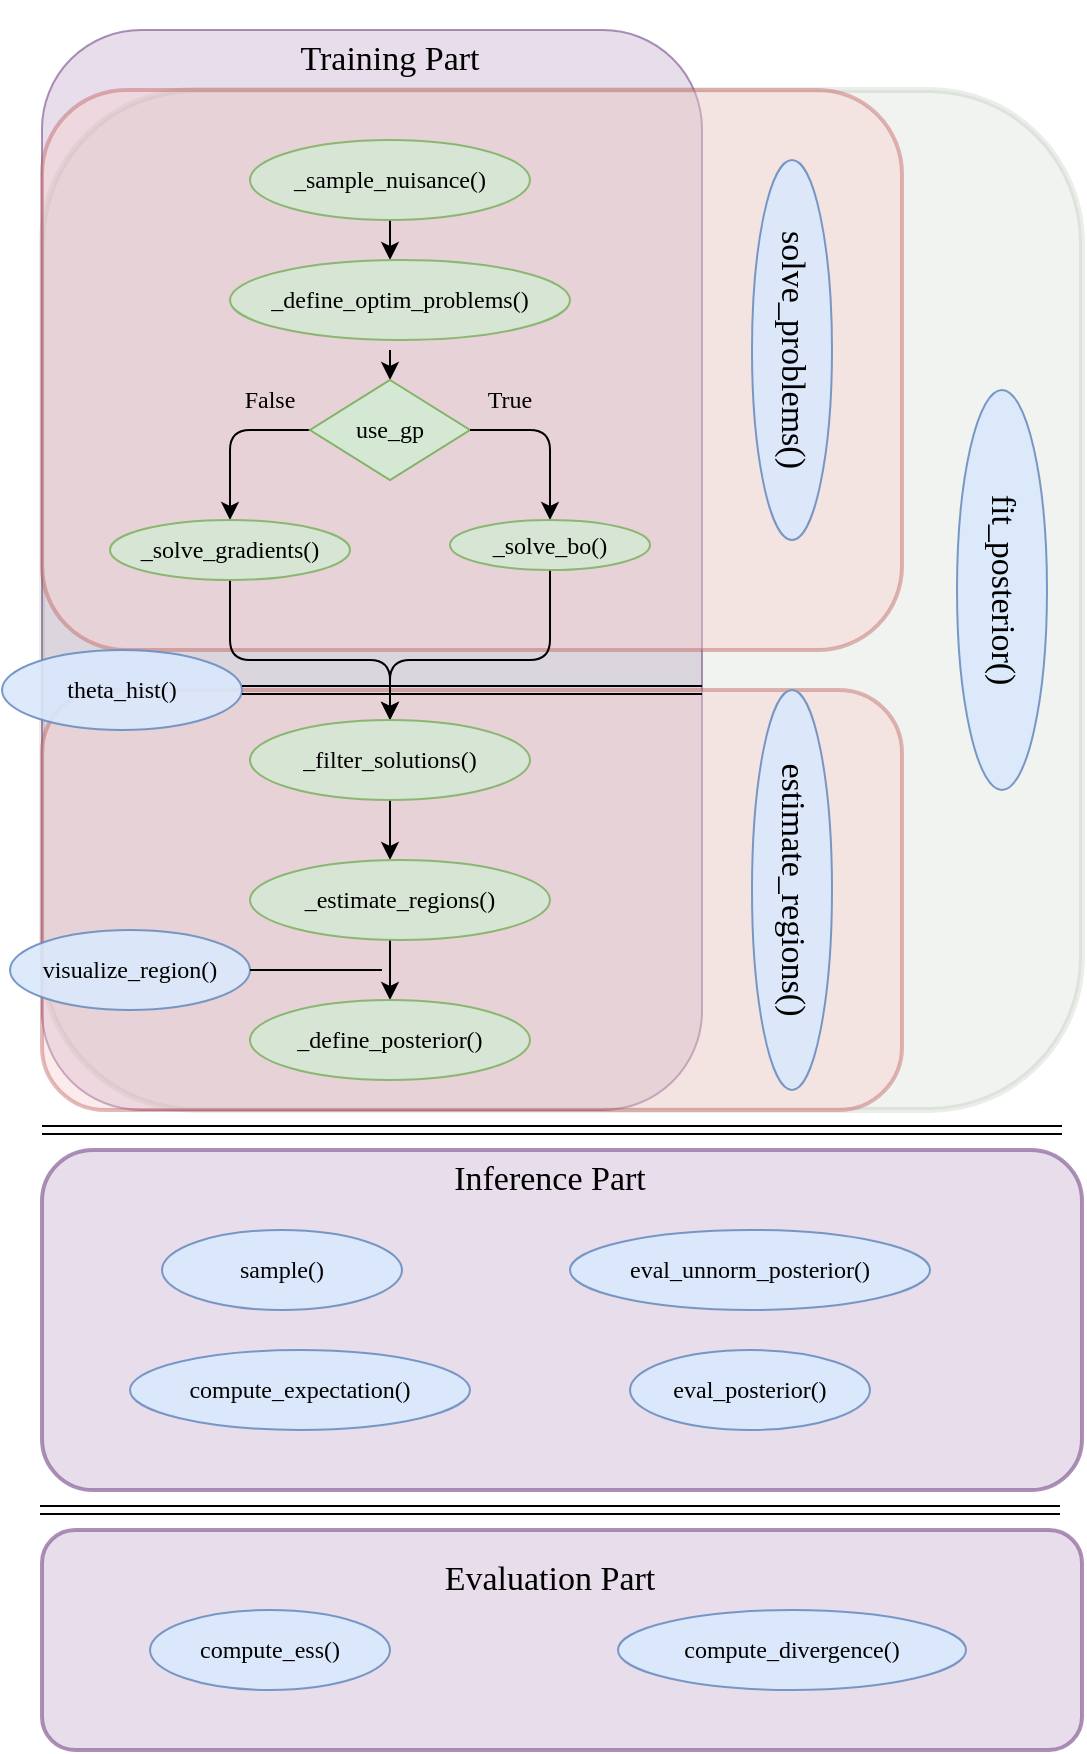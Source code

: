 <mxfile version="13.6.2" type="github"><diagram id="C5RBs43oDa-KdzZeNtuy" name="Page-1"><mxGraphModel dx="1350" dy="738" grid="1" gridSize="10" guides="1" tooltips="1" connect="1" arrows="1" fold="1" page="1" pageScale="1" pageWidth="827" pageHeight="1169" math="0" shadow="0"><root><mxCell id="WIyWlLk6GJQsqaUBKTNV-0"/><mxCell id="WIyWlLk6GJQsqaUBKTNV-1" parent="WIyWlLk6GJQsqaUBKTNV-0"/><mxCell id="qcAdu_9-AjF_YOfYh3q7-18" value="" style="rounded=1;whiteSpace=wrap;html=1;fillColor=#e1d5e7;strokeColor=#9673a6;opacity=80;fontFamily=Garamond;" vertex="1" parent="WIyWlLk6GJQsqaUBKTNV-1"><mxGeometry x="110" y="60" width="330" height="540" as="geometry"/></mxCell><mxCell id="qcAdu_9-AjF_YOfYh3q7-25" value="" style="rounded=1;whiteSpace=wrap;html=1;fillColor=#6d8764;strokeColor=#3A5431;opacity=10;strokeWidth=3;fontColor=#ffffff;fontFamily=Garamond;" vertex="1" parent="WIyWlLk6GJQsqaUBKTNV-1"><mxGeometry x="110" y="90" width="520" height="510" as="geometry"/></mxCell><mxCell id="qcAdu_9-AjF_YOfYh3q7-22" value="" style="rounded=1;whiteSpace=wrap;html=1;fillColor=#f8cecc;strokeColor=#b85450;opacity=40;strokeWidth=2;fontFamily=Garamond;" vertex="1" parent="WIyWlLk6GJQsqaUBKTNV-1"><mxGeometry x="110" y="390" width="430" height="210" as="geometry"/></mxCell><mxCell id="qcAdu_9-AjF_YOfYh3q7-21" value="" style="rounded=1;whiteSpace=wrap;html=1;fillColor=#f8cecc;strokeColor=#b85450;opacity=40;strokeWidth=2;perimeterSpacing=4;fontFamily=Garamond;" vertex="1" parent="WIyWlLk6GJQsqaUBKTNV-1"><mxGeometry x="110" y="90" width="430" height="280" as="geometry"/></mxCell><mxCell id="qcAdu_9-AjF_YOfYh3q7-48" value="" style="rounded=1;whiteSpace=wrap;html=1;fillColor=#e1d5e7;strokeColor=#9673a6;opacity=80;fontFamily=Garamond;strokeWidth=2;" vertex="1" parent="WIyWlLk6GJQsqaUBKTNV-1"><mxGeometry x="110" y="620" width="520" height="170" as="geometry"/></mxCell><mxCell id="qcAdu_9-AjF_YOfYh3q7-4" style="edgeStyle=orthogonalEdgeStyle;rounded=0;orthogonalLoop=1;jettySize=auto;html=1;exitX=0.5;exitY=1;exitDx=0;exitDy=0;entryX=0.5;entryY=0;entryDx=0;entryDy=0;fontFamily=Garamond;" edge="1" parent="WIyWlLk6GJQsqaUBKTNV-1"><mxGeometry relative="1" as="geometry"><mxPoint x="284" y="155" as="sourcePoint"/><mxPoint x="284" y="175" as="targetPoint"/></mxGeometry></mxCell><mxCell id="qcAdu_9-AjF_YOfYh3q7-11" style="edgeStyle=orthogonalEdgeStyle;rounded=0;orthogonalLoop=1;jettySize=auto;html=1;exitX=0.5;exitY=1;exitDx=0;exitDy=0;entryX=0.5;entryY=0;entryDx=0;entryDy=0;fontFamily=Garamond;" edge="1" parent="WIyWlLk6GJQsqaUBKTNV-1" target="qcAdu_9-AjF_YOfYh3q7-7"><mxGeometry relative="1" as="geometry"><mxPoint x="284" y="220" as="sourcePoint"/></mxGeometry></mxCell><mxCell id="qcAdu_9-AjF_YOfYh3q7-6" value="" style="endArrow=classic;html=1;entryX=0.5;entryY=0;entryDx=0;entryDy=0;exitX=0;exitY=0.5;exitDx=0;exitDy=0;fontFamily=Garamond;" edge="1" parent="WIyWlLk6GJQsqaUBKTNV-1" source="qcAdu_9-AjF_YOfYh3q7-7" target="qcAdu_9-AjF_YOfYh3q7-30"><mxGeometry width="50" height="50" relative="1" as="geometry"><mxPoint x="244" y="265" as="sourcePoint"/><mxPoint x="204" y="305" as="targetPoint"/><Array as="points"><mxPoint x="204" y="260"/></Array></mxGeometry></mxCell><mxCell id="qcAdu_9-AjF_YOfYh3q7-7" value="use_gp" style="rhombus;whiteSpace=wrap;html=1;fillColor=#d5e8d4;strokeColor=#82b366;fontFamily=Garamond;" vertex="1" parent="WIyWlLk6GJQsqaUBKTNV-1"><mxGeometry x="244" y="235" width="80" height="50" as="geometry"/></mxCell><mxCell id="qcAdu_9-AjF_YOfYh3q7-9" value="" style="endArrow=classic;html=1;exitX=1;exitY=0.5;exitDx=0;exitDy=0;entryX=0.5;entryY=0;entryDx=0;entryDy=0;fontFamily=Garamond;" edge="1" parent="WIyWlLk6GJQsqaUBKTNV-1" source="qcAdu_9-AjF_YOfYh3q7-7" target="qcAdu_9-AjF_YOfYh3q7-31"><mxGeometry width="50" height="50" relative="1" as="geometry"><mxPoint x="514" y="455" as="sourcePoint"/><mxPoint x="364" y="305" as="targetPoint"/><Array as="points"><mxPoint x="364" y="260"/></Array></mxGeometry></mxCell><mxCell id="qcAdu_9-AjF_YOfYh3q7-12" value="False" style="text;html=1;strokeColor=none;fillColor=none;align=center;verticalAlign=middle;whiteSpace=wrap;rounded=0;fontFamily=Garamond;" vertex="1" parent="WIyWlLk6GJQsqaUBKTNV-1"><mxGeometry x="204" y="235" width="40" height="20" as="geometry"/></mxCell><mxCell id="qcAdu_9-AjF_YOfYh3q7-13" value="&lt;div&gt;True&lt;/div&gt;" style="text;html=1;strokeColor=none;fillColor=none;align=center;verticalAlign=middle;whiteSpace=wrap;rounded=0;fontFamily=Garamond;" vertex="1" parent="WIyWlLk6GJQsqaUBKTNV-1"><mxGeometry x="329" y="235" width="30" height="20" as="geometry"/></mxCell><mxCell id="qcAdu_9-AjF_YOfYh3q7-14" value="" style="endArrow=classic;html=1;exitX=0.5;exitY=1;exitDx=0;exitDy=0;entryX=0.5;entryY=0;entryDx=0;entryDy=0;fontFamily=Garamond;" edge="1" parent="WIyWlLk6GJQsqaUBKTNV-1"><mxGeometry width="50" height="50" relative="1" as="geometry"><mxPoint x="284" y="445" as="sourcePoint"/><mxPoint x="284" y="475" as="targetPoint"/></mxGeometry></mxCell><mxCell id="qcAdu_9-AjF_YOfYh3q7-15" value="" style="endArrow=classic;html=1;exitX=0.5;exitY=1;exitDx=0;exitDy=0;entryX=0.5;entryY=0;entryDx=0;entryDy=0;fontFamily=Garamond;" edge="1" parent="WIyWlLk6GJQsqaUBKTNV-1"><mxGeometry width="50" height="50" relative="1" as="geometry"><mxPoint x="284" y="515" as="sourcePoint"/><mxPoint x="284" y="545" as="targetPoint"/></mxGeometry></mxCell><mxCell id="qcAdu_9-AjF_YOfYh3q7-16" value="" style="endArrow=classic;html=1;exitX=0.5;exitY=1;exitDx=0;exitDy=0;entryX=0.5;entryY=0;entryDx=0;entryDy=0;fontFamily=Garamond;" edge="1" parent="WIyWlLk6GJQsqaUBKTNV-1" source="qcAdu_9-AjF_YOfYh3q7-30"><mxGeometry width="50" height="50" relative="1" as="geometry"><mxPoint x="204" y="345" as="sourcePoint"/><mxPoint x="284" y="405" as="targetPoint"/><Array as="points"><mxPoint x="204" y="375"/><mxPoint x="284" y="375"/></Array></mxGeometry></mxCell><mxCell id="qcAdu_9-AjF_YOfYh3q7-17" value="" style="endArrow=classic;html=1;exitX=0.5;exitY=1;exitDx=0;exitDy=0;fontFamily=Garamond;" edge="1" parent="WIyWlLk6GJQsqaUBKTNV-1" source="qcAdu_9-AjF_YOfYh3q7-31"><mxGeometry width="50" height="50" relative="1" as="geometry"><mxPoint x="364" y="345" as="sourcePoint"/><mxPoint x="284" y="405" as="targetPoint"/><Array as="points"><mxPoint x="364" y="375"/><mxPoint x="284" y="375"/></Array></mxGeometry></mxCell><mxCell id="qcAdu_9-AjF_YOfYh3q7-19" value="&lt;div style=&quot;font-size: 17px&quot;&gt;&lt;font style=&quot;font-size: 17px&quot;&gt;Training Part&lt;/font&gt;&lt;/div&gt;" style="text;html=1;strokeColor=none;fillColor=none;align=center;verticalAlign=middle;whiteSpace=wrap;rounded=0;fontFamily=Garamond;" vertex="1" parent="WIyWlLk6GJQsqaUBKTNV-1"><mxGeometry x="214" y="45" width="140" height="60" as="geometry"/></mxCell><mxCell id="qcAdu_9-AjF_YOfYh3q7-28" value="_sample_nuisance()" style="ellipse;whiteSpace=wrap;html=1;strokeWidth=1;opacity=90;fillColor=#d5e8d4;strokeColor=#82b366;fontFamily=Garamond;" vertex="1" parent="WIyWlLk6GJQsqaUBKTNV-1"><mxGeometry x="214" y="115" width="140" height="40" as="geometry"/></mxCell><mxCell id="qcAdu_9-AjF_YOfYh3q7-29" value="_define_optim_problems()" style="ellipse;whiteSpace=wrap;html=1;strokeWidth=1;opacity=90;fillColor=#d5e8d4;strokeColor=#82b366;fontFamily=Garamond;" vertex="1" parent="WIyWlLk6GJQsqaUBKTNV-1"><mxGeometry x="204" y="175" width="170" height="40" as="geometry"/></mxCell><mxCell id="qcAdu_9-AjF_YOfYh3q7-30" value="_solve_gradients()" style="ellipse;whiteSpace=wrap;html=1;strokeWidth=1;opacity=90;fillColor=#d5e8d4;strokeColor=#82b366;fontFamily=Garamond;" vertex="1" parent="WIyWlLk6GJQsqaUBKTNV-1"><mxGeometry x="144" y="305" width="120" height="30" as="geometry"/></mxCell><mxCell id="qcAdu_9-AjF_YOfYh3q7-31" value="_solve_bo()" style="ellipse;whiteSpace=wrap;html=1;strokeWidth=1;opacity=90;fillColor=#d5e8d4;strokeColor=#82b366;fontFamily=Garamond;" vertex="1" parent="WIyWlLk6GJQsqaUBKTNV-1"><mxGeometry x="314" y="305" width="100" height="25" as="geometry"/></mxCell><mxCell id="qcAdu_9-AjF_YOfYh3q7-32" value="_filter_solutions()" style="ellipse;whiteSpace=wrap;html=1;strokeWidth=1;opacity=90;fillColor=#d5e8d4;strokeColor=#82b366;fontFamily=Garamond;" vertex="1" parent="WIyWlLk6GJQsqaUBKTNV-1"><mxGeometry x="214" y="405" width="140" height="40" as="geometry"/></mxCell><mxCell id="qcAdu_9-AjF_YOfYh3q7-33" value="_estimate_regions()" style="ellipse;whiteSpace=wrap;html=1;strokeWidth=1;opacity=90;fillColor=#d5e8d4;strokeColor=#82b366;fontFamily=Garamond;" vertex="1" parent="WIyWlLk6GJQsqaUBKTNV-1"><mxGeometry x="214" y="475" width="150" height="40" as="geometry"/></mxCell><mxCell id="qcAdu_9-AjF_YOfYh3q7-34" value="_define_posterior()" style="ellipse;whiteSpace=wrap;html=1;strokeWidth=1;opacity=90;fillColor=#d5e8d4;strokeColor=#82b366;fontFamily=Garamond;" vertex="1" parent="WIyWlLk6GJQsqaUBKTNV-1"><mxGeometry x="214" y="545" width="140" height="40" as="geometry"/></mxCell><mxCell id="qcAdu_9-AjF_YOfYh3q7-40" value="" style="shape=link;html=1;fontFamily=Garamond;" edge="1" parent="WIyWlLk6GJQsqaUBKTNV-1"><mxGeometry width="100" relative="1" as="geometry"><mxPoint x="110" y="610" as="sourcePoint"/><mxPoint x="620" y="610" as="targetPoint"/><Array as="points"><mxPoint x="280" y="610"/></Array></mxGeometry></mxCell><mxCell id="qcAdu_9-AjF_YOfYh3q7-41" value="sample()" style="ellipse;whiteSpace=wrap;html=1;strokeWidth=1;opacity=90;fillColor=#dae8fc;strokeColor=#6c8ebf;fontFamily=Garamond;" vertex="1" parent="WIyWlLk6GJQsqaUBKTNV-1"><mxGeometry x="170" y="660" width="120" height="40" as="geometry"/></mxCell><mxCell id="qcAdu_9-AjF_YOfYh3q7-42" value="eval_posterior()" style="ellipse;whiteSpace=wrap;html=1;strokeWidth=1;opacity=90;fillColor=#dae8fc;strokeColor=#6c8ebf;fontFamily=Garamond;" vertex="1" parent="WIyWlLk6GJQsqaUBKTNV-1"><mxGeometry x="404" y="720" width="120" height="40" as="geometry"/></mxCell><mxCell id="qcAdu_9-AjF_YOfYh3q7-43" value="eval_unnorm_posterior()" style="ellipse;whiteSpace=wrap;html=1;strokeWidth=1;opacity=90;fillColor=#dae8fc;strokeColor=#6c8ebf;fontFamily=Garamond;" vertex="1" parent="WIyWlLk6GJQsqaUBKTNV-1"><mxGeometry x="374" y="660" width="180" height="40" as="geometry"/></mxCell><mxCell id="qcAdu_9-AjF_YOfYh3q7-44" value="compute_expectation()" style="ellipse;whiteSpace=wrap;html=1;strokeWidth=1;opacity=90;fillColor=#dae8fc;strokeColor=#6c8ebf;fontFamily=Garamond;" vertex="1" parent="WIyWlLk6GJQsqaUBKTNV-1"><mxGeometry x="154" y="720" width="170" height="40" as="geometry"/></mxCell><mxCell id="qcAdu_9-AjF_YOfYh3q7-45" value="&lt;font style=&quot;font-size: 17px&quot;&gt;fit_posterior()&lt;/font&gt;" style="ellipse;whiteSpace=wrap;html=1;strokeWidth=1;opacity=90;fillColor=#dae8fc;strokeColor=#6c8ebf;fontFamily=Garamond;rotation=90;" vertex="1" parent="WIyWlLk6GJQsqaUBKTNV-1"><mxGeometry x="490" y="317.5" width="200" height="45" as="geometry"/></mxCell><mxCell id="qcAdu_9-AjF_YOfYh3q7-46" value="&lt;font style=&quot;font-size: 17px&quot;&gt;solve_problems()&lt;/font&gt;" style="ellipse;whiteSpace=wrap;html=1;strokeWidth=1;opacity=90;fillColor=#dae8fc;strokeColor=#6c8ebf;fontFamily=Garamond;rotation=90;" vertex="1" parent="WIyWlLk6GJQsqaUBKTNV-1"><mxGeometry x="390" y="200" width="190" height="40" as="geometry"/></mxCell><mxCell id="qcAdu_9-AjF_YOfYh3q7-47" value="&lt;font style=&quot;font-size: 17px&quot;&gt;estimate_regions()&lt;/font&gt;" style="ellipse;whiteSpace=wrap;html=1;strokeWidth=1;opacity=90;fillColor=#dae8fc;strokeColor=#6c8ebf;fontFamily=Garamond;rotation=90;" vertex="1" parent="WIyWlLk6GJQsqaUBKTNV-1"><mxGeometry x="385" y="470" width="200" height="40" as="geometry"/></mxCell><mxCell id="qcAdu_9-AjF_YOfYh3q7-52" value="&lt;font style=&quot;font-size: 17px&quot;&gt;Inference Part&lt;/font&gt;" style="text;html=1;strokeColor=none;fillColor=none;align=center;verticalAlign=middle;whiteSpace=wrap;rounded=0;fontFamily=Garamond;opacity=80;" vertex="1" parent="WIyWlLk6GJQsqaUBKTNV-1"><mxGeometry x="284" y="620" width="160" height="30" as="geometry"/></mxCell><mxCell id="qcAdu_9-AjF_YOfYh3q7-53" value="" style="shape=link;html=1;fontFamily=Garamond;" edge="1" parent="WIyWlLk6GJQsqaUBKTNV-1"><mxGeometry width="100" relative="1" as="geometry"><mxPoint x="109" y="800" as="sourcePoint"/><mxPoint x="619" y="800" as="targetPoint"/><Array as="points"><mxPoint x="279" y="800"/></Array></mxGeometry></mxCell><mxCell id="qcAdu_9-AjF_YOfYh3q7-54" value="" style="rounded=1;whiteSpace=wrap;html=1;fillColor=#e1d5e7;strokeColor=#9673a6;opacity=80;fontFamily=Garamond;strokeWidth=2;" vertex="1" parent="WIyWlLk6GJQsqaUBKTNV-1"><mxGeometry x="110" y="810" width="520" height="110" as="geometry"/></mxCell><mxCell id="qcAdu_9-AjF_YOfYh3q7-55" value="&lt;font style=&quot;font-size: 17px&quot;&gt;Evaluation Part&lt;/font&gt;" style="text;html=1;strokeColor=none;fillColor=none;align=center;verticalAlign=middle;whiteSpace=wrap;rounded=0;fontFamily=Garamond;opacity=80;" vertex="1" parent="WIyWlLk6GJQsqaUBKTNV-1"><mxGeometry x="284" y="820" width="160" height="30" as="geometry"/></mxCell><mxCell id="qcAdu_9-AjF_YOfYh3q7-56" value="compute_ess()" style="ellipse;whiteSpace=wrap;html=1;strokeWidth=1;opacity=90;fillColor=#dae8fc;strokeColor=#6c8ebf;fontFamily=Garamond;" vertex="1" parent="WIyWlLk6GJQsqaUBKTNV-1"><mxGeometry x="164" y="850" width="120" height="40" as="geometry"/></mxCell><mxCell id="qcAdu_9-AjF_YOfYh3q7-57" value="compute_divergence()" style="ellipse;whiteSpace=wrap;html=1;strokeWidth=1;opacity=90;fillColor=#dae8fc;strokeColor=#6c8ebf;fontFamily=Garamond;" vertex="1" parent="WIyWlLk6GJQsqaUBKTNV-1"><mxGeometry x="398" y="850" width="174" height="40" as="geometry"/></mxCell><mxCell id="qcAdu_9-AjF_YOfYh3q7-58" value="theta_hist()" style="ellipse;whiteSpace=wrap;html=1;strokeWidth=1;opacity=90;fillColor=#dae8fc;strokeColor=#6c8ebf;fontFamily=Garamond;" vertex="1" parent="WIyWlLk6GJQsqaUBKTNV-1"><mxGeometry x="90" y="370" width="120" height="40" as="geometry"/></mxCell><mxCell id="qcAdu_9-AjF_YOfYh3q7-59" value="visualize_region()" style="ellipse;whiteSpace=wrap;html=1;strokeWidth=1;opacity=90;fillColor=#dae8fc;strokeColor=#6c8ebf;fontFamily=Garamond;" vertex="1" parent="WIyWlLk6GJQsqaUBKTNV-1"><mxGeometry x="94" y="510" width="120" height="40" as="geometry"/></mxCell><mxCell id="qcAdu_9-AjF_YOfYh3q7-61" value="" style="endArrow=none;html=1;fontFamily=Garamond;exitX=1;exitY=0.5;exitDx=0;exitDy=0;" edge="1" parent="WIyWlLk6GJQsqaUBKTNV-1" source="qcAdu_9-AjF_YOfYh3q7-59"><mxGeometry width="50" height="50" relative="1" as="geometry"><mxPoint x="390" y="530" as="sourcePoint"/><mxPoint x="280" y="530" as="targetPoint"/></mxGeometry></mxCell><mxCell id="qcAdu_9-AjF_YOfYh3q7-64" value="" style="shape=link;html=1;fontFamily=Garamond;exitX=1;exitY=0.5;exitDx=0;exitDy=0;" edge="1" parent="WIyWlLk6GJQsqaUBKTNV-1" source="qcAdu_9-AjF_YOfYh3q7-58"><mxGeometry width="100" relative="1" as="geometry"><mxPoint x="220" y="390" as="sourcePoint"/><mxPoint x="440" y="390" as="targetPoint"/><Array as="points"/></mxGeometry></mxCell></root></mxGraphModel></diagram></mxfile>